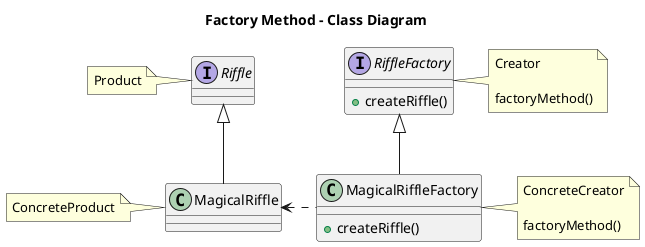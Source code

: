 @startuml

title Factory Method - Class Diagram


interface RiffleFactory {
  + createRiffle()
}
note right of RiffleFactory
    Creator
    
    factoryMethod()
end note


interface Riffle
note left of Riffle
    Product
end note


class MagicalRiffle
note left of MagicalRiffle
    ConcreteProduct
end note


class MagicalRiffleFactory {
  + createRiffle()
}
note right of MagicalRiffleFactory
    ConcreteCreator
    
    factoryMethod()
end note

MagicalRiffle <. MagicalRiffleFactory

RiffleFactory <|-down- MagicalRiffleFactory
Riffle <|-down- MagicalRiffle

@enduml